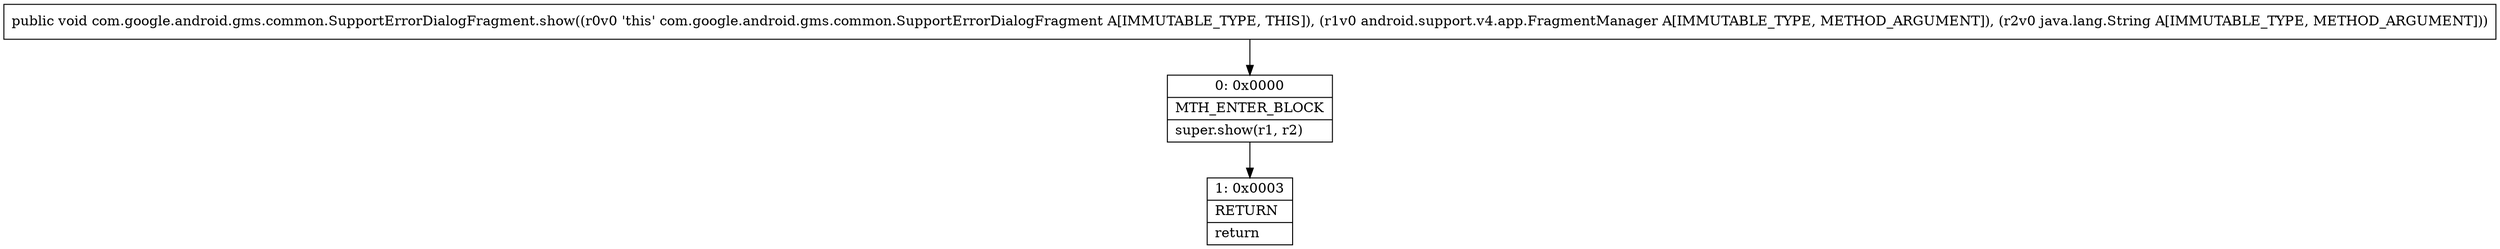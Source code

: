 digraph "CFG forcom.google.android.gms.common.SupportErrorDialogFragment.show(Landroid\/support\/v4\/app\/FragmentManager;Ljava\/lang\/String;)V" {
Node_0 [shape=record,label="{0\:\ 0x0000|MTH_ENTER_BLOCK\l|super.show(r1, r2)\l}"];
Node_1 [shape=record,label="{1\:\ 0x0003|RETURN\l|return\l}"];
MethodNode[shape=record,label="{public void com.google.android.gms.common.SupportErrorDialogFragment.show((r0v0 'this' com.google.android.gms.common.SupportErrorDialogFragment A[IMMUTABLE_TYPE, THIS]), (r1v0 android.support.v4.app.FragmentManager A[IMMUTABLE_TYPE, METHOD_ARGUMENT]), (r2v0 java.lang.String A[IMMUTABLE_TYPE, METHOD_ARGUMENT])) }"];
MethodNode -> Node_0;
Node_0 -> Node_1;
}

